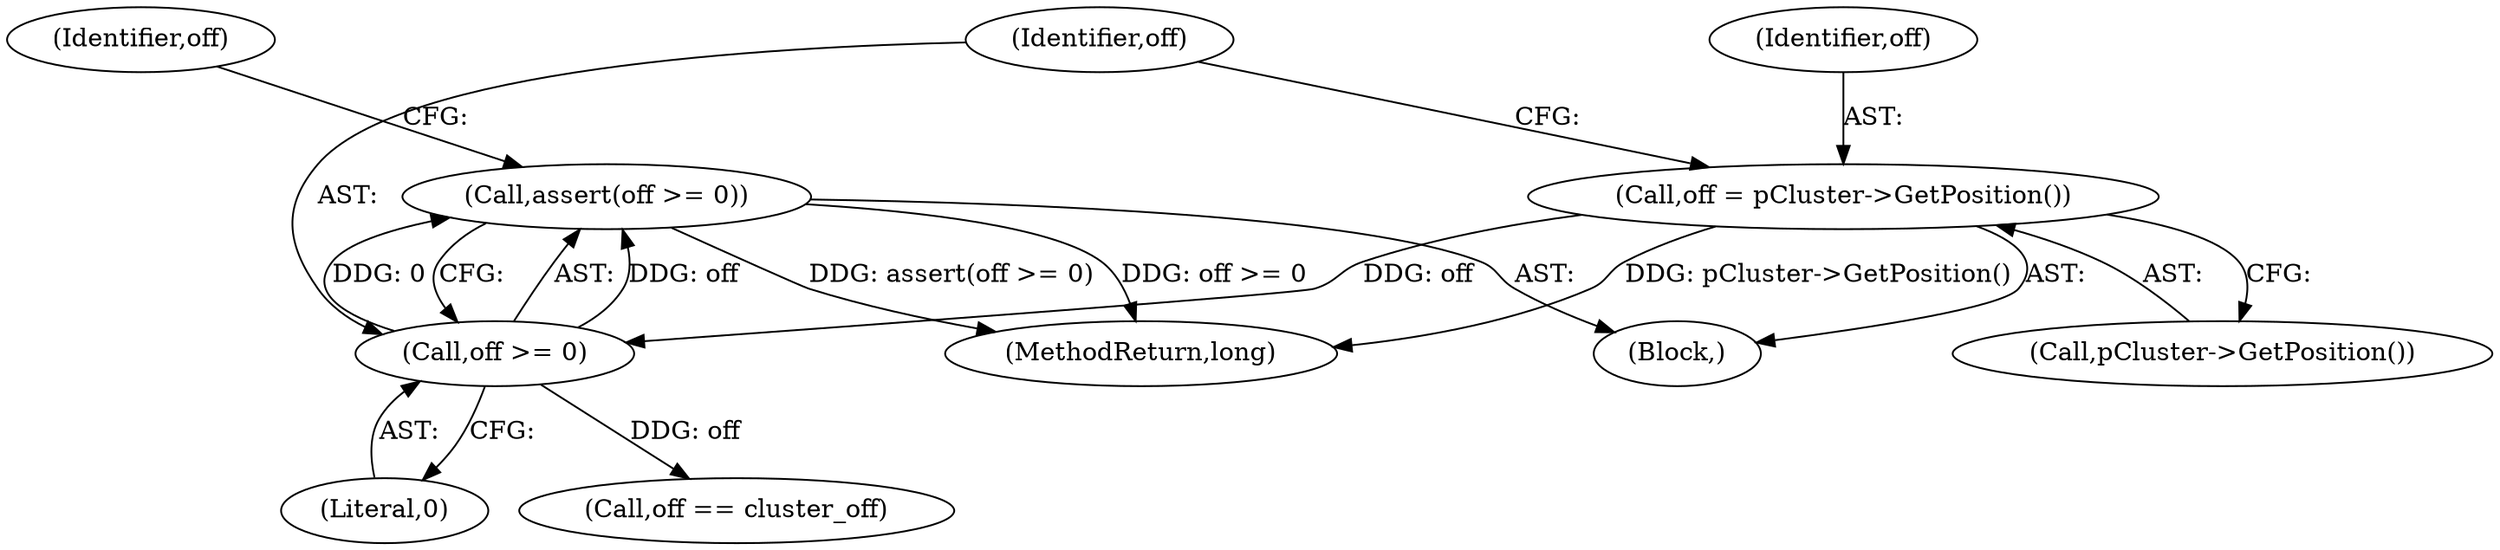 digraph "1_Android_cc274e2abe8b2a6698a5c47d8aa4bb45f1f9538d_6@API" {
"1000562" [label="(Call,assert(off >= 0))"];
"1000563" [label="(Call,off >= 0)"];
"1000559" [label="(Call,off = pCluster->GetPosition())"];
"1000564" [label="(Identifier,off)"];
"1000565" [label="(Literal,0)"];
"1000567" [label="(Call,off == cluster_off)"];
"1000562" [label="(Call,assert(off >= 0))"];
"1000559" [label="(Call,off = pCluster->GetPosition())"];
"1000560" [label="(Identifier,off)"];
"1000561" [label="(Call,pCluster->GetPosition())"];
"1000563" [label="(Call,off >= 0)"];
"1000540" [label="(Block,)"];
"1001019" [label="(MethodReturn,long)"];
"1000568" [label="(Identifier,off)"];
"1000562" -> "1000540"  [label="AST: "];
"1000562" -> "1000563"  [label="CFG: "];
"1000563" -> "1000562"  [label="AST: "];
"1000568" -> "1000562"  [label="CFG: "];
"1000562" -> "1001019"  [label="DDG: off >= 0"];
"1000562" -> "1001019"  [label="DDG: assert(off >= 0)"];
"1000563" -> "1000562"  [label="DDG: off"];
"1000563" -> "1000562"  [label="DDG: 0"];
"1000563" -> "1000565"  [label="CFG: "];
"1000564" -> "1000563"  [label="AST: "];
"1000565" -> "1000563"  [label="AST: "];
"1000559" -> "1000563"  [label="DDG: off"];
"1000563" -> "1000567"  [label="DDG: off"];
"1000559" -> "1000540"  [label="AST: "];
"1000559" -> "1000561"  [label="CFG: "];
"1000560" -> "1000559"  [label="AST: "];
"1000561" -> "1000559"  [label="AST: "];
"1000564" -> "1000559"  [label="CFG: "];
"1000559" -> "1001019"  [label="DDG: pCluster->GetPosition()"];
}
